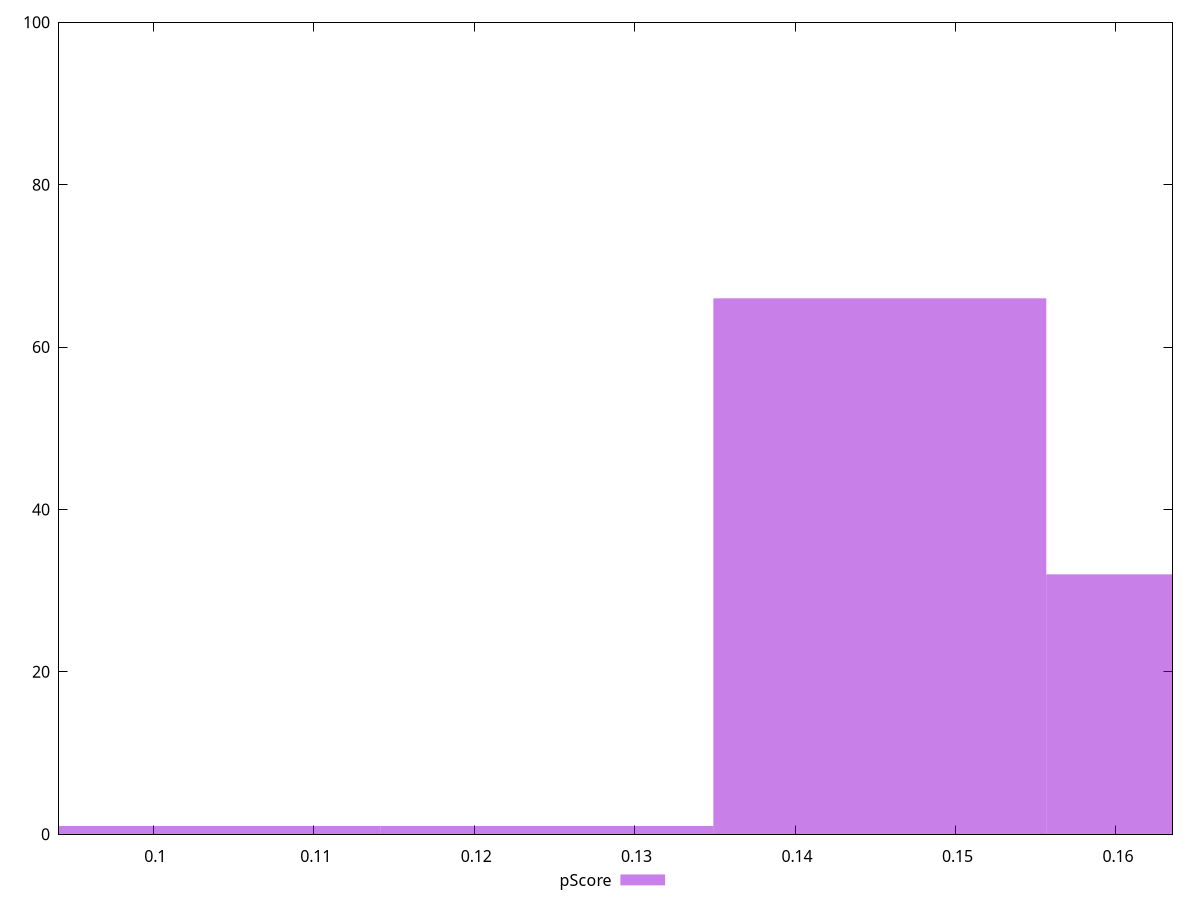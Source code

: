 reset

$pScore <<EOF
0.10377566897690285 1
0.16604107036304455 32
0.14528593656766398 66
0.12453080277228341 1
EOF

set key outside below
set boxwidth 0.02075513379538057
set xrange [0.09411764705882353:0.16352941176470587]
set yrange [0:100]
set trange [0:100]
set style fill transparent solid 0.5 noborder
set terminal svg size 640, 490 enhanced background rgb 'white'
set output "reports/report_00032_2021-02-25T10-28-15.087Z/unused-javascript/samples/music/pScore/histogram.svg"

plot $pScore title "pScore" with boxes

reset
